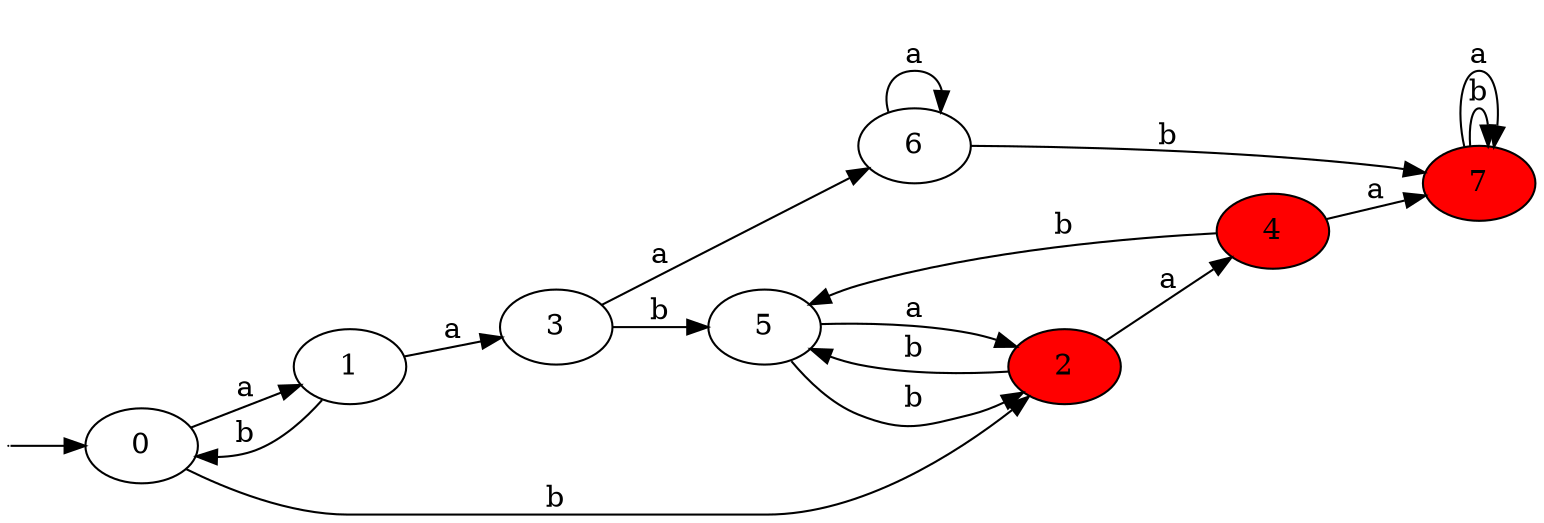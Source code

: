 digraph {
rankdir=LR
fictitious [shape=point, label="", width=0, height=0]

fictitious -> 0
0
1
2 [fillcolor=red, style=filled]
3
4 [fillcolor=red, style=filled]
5
6
7 [fillcolor=red, style=filled]
0 -> 2 [label=b]
2 -> 5 [label=b]
5 -> 2 [label=b]
5 -> 2 [label=a]
2 -> 4 [label=a]
4 -> 5 [label=b]
4 -> 7 [label=a]
7 -> 7 [label=b]
7 -> 7 [label=a]
0 -> 1 [label=a]
1 -> 0 [label=b]
1 -> 3 [label=a]
3 -> 5 [label=b]
3 -> 6 [label=a]
6 -> 7 [label=b]
6 -> 6 [label=a]
}